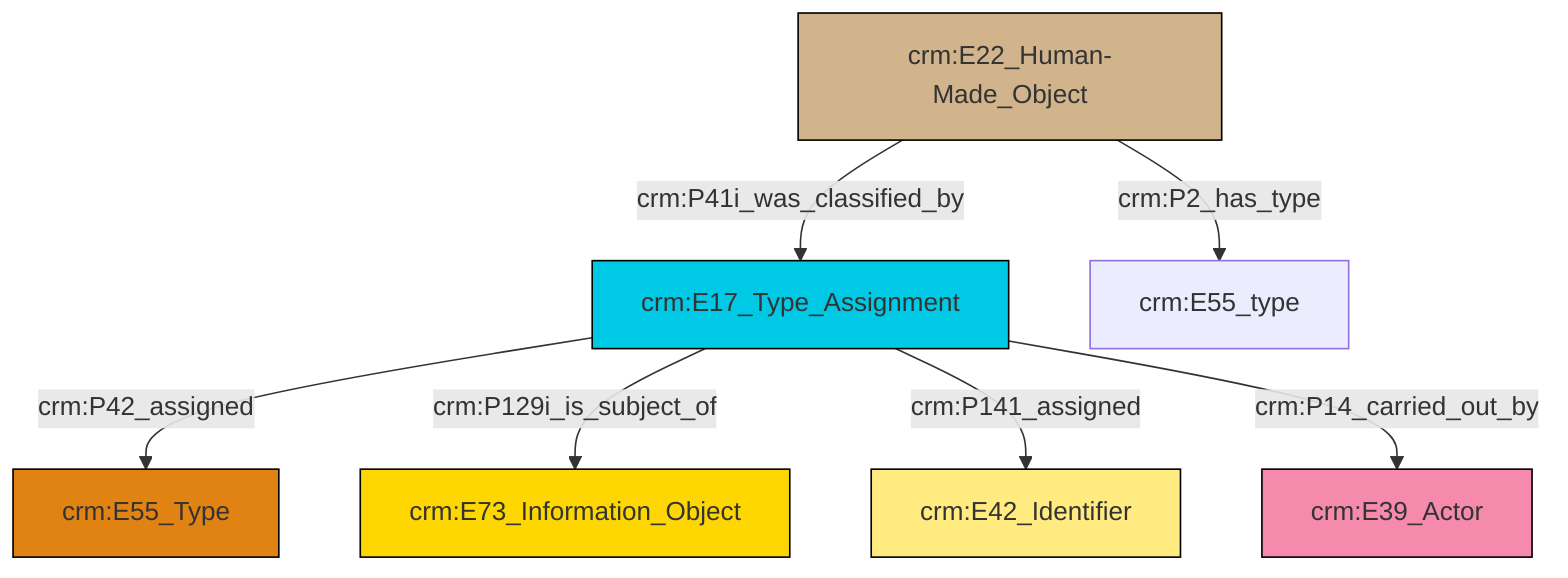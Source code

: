 graph TD
classDef Literal fill:#f2f2f2,stroke:#000000;
classDef CRM_Entity fill:#FFFFFF,stroke:#000000;
classDef Temporal_Entity fill:#00C9E6, stroke:#000000;
classDef Type fill:#E18312, stroke:#000000;
classDef Time-Span fill:#2C9C91, stroke:#000000;
classDef Appellation fill:#FFEB7F, stroke:#000000;
classDef Place fill:#008836, stroke:#000000;
classDef Persistent_Item fill:#B266B2, stroke:#000000;
classDef Conceptual_Object fill:#FFD700, stroke:#000000;
classDef Physical_Thing fill:#D2B48C, stroke:#000000;
classDef Actor fill:#f58aad, stroke:#000000;
classDef PC_Classes fill:#4ce600, stroke:#000000;
classDef Multi fill:#cccccc,stroke:#000000;

4["crm:E17_Type_Assignment"]:::Temporal_Entity -->|crm:P42_assigned| 0["crm:E55_Type"]:::Type
4["crm:E17_Type_Assignment"]:::Temporal_Entity -->|crm:P129i_is_subject_of| 7["crm:E73_Information_Object"]:::Conceptual_Object
2["crm:E22_Human-Made_Object"]:::Physical_Thing -->|crm:P41i_was_classified_by| 4["crm:E17_Type_Assignment"]:::Temporal_Entity
4["crm:E17_Type_Assignment"]:::Temporal_Entity -->|crm:P141_assigned| 11["crm:E42_Identifier"]:::Appellation
2["crm:E22_Human-Made_Object"]:::Physical_Thing -->|crm:P2_has_type| 5["crm:E55_type"]:::Default
4["crm:E17_Type_Assignment"]:::Temporal_Entity -->|crm:P14_carried_out_by| 9["crm:E39_Actor"]:::Actor